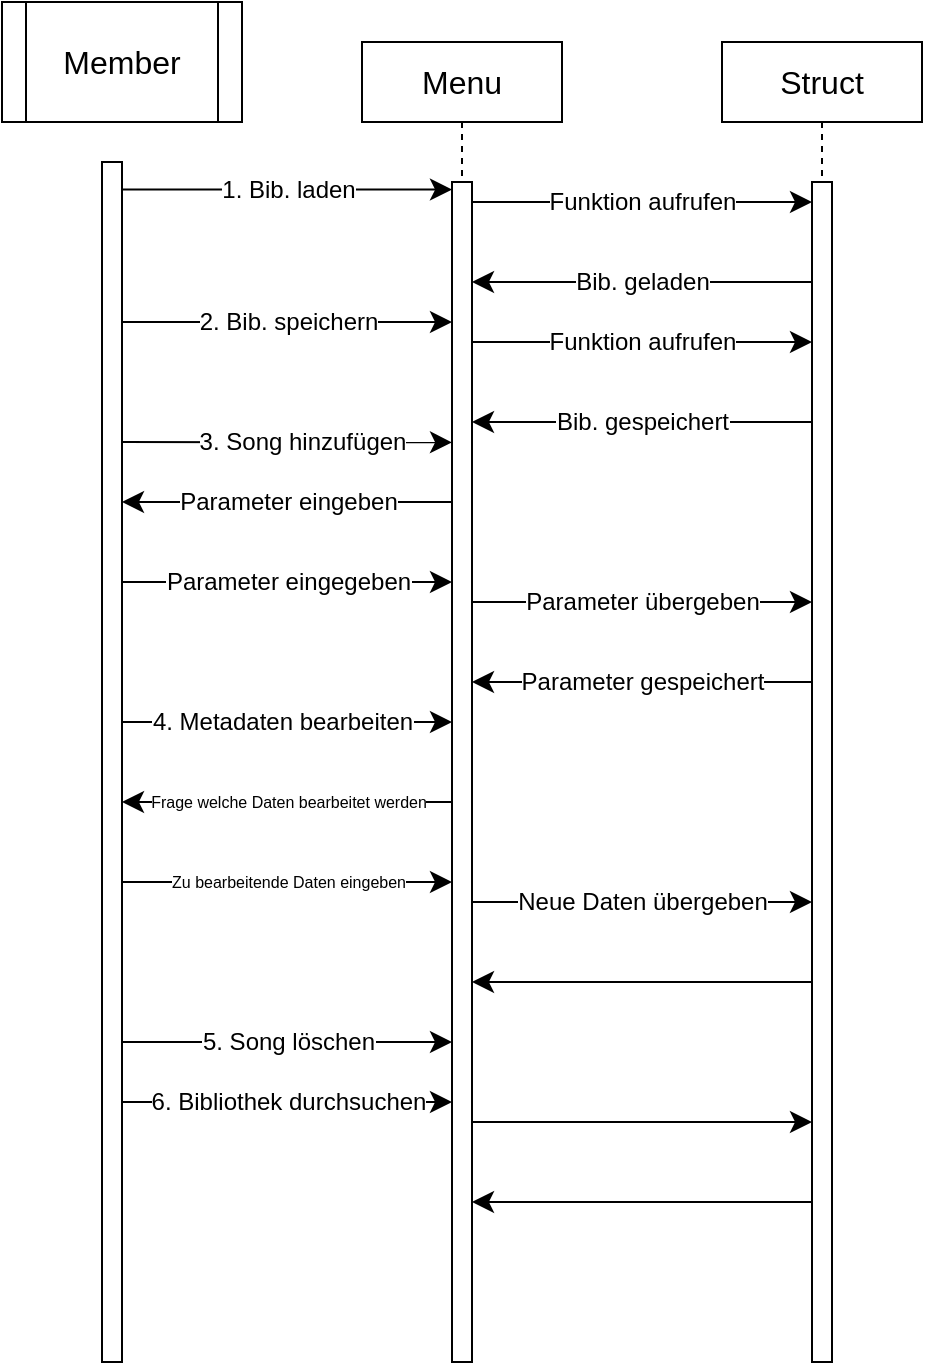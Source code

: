 <mxfile version="22.1.18" type="github">
  <diagram name="Page-1" id="2YBvvXClWsGukQMizWep">
    <mxGraphModel dx="1158" dy="690" grid="1" gridSize="10" guides="1" tooltips="1" connect="1" arrows="1" fold="1" page="1" pageScale="1" pageWidth="850" pageHeight="1100" math="0" shadow="0">
      <root>
        <mxCell id="0" />
        <mxCell id="1" parent="0" />
        <mxCell id="VWB2yuzXGD5sFF1-zxoG-4" value="" style="whiteSpace=wrap;html=1;fontSize=16;" vertex="1" parent="1">
          <mxGeometry x="90" y="100" width="10" height="600" as="geometry" />
        </mxCell>
        <mxCell id="VWB2yuzXGD5sFF1-zxoG-6" value="Member" style="shape=process;whiteSpace=wrap;html=1;backgroundOutline=1;fontSize=16;" vertex="1" parent="1">
          <mxGeometry x="40" y="20" width="120" height="60" as="geometry" />
        </mxCell>
        <mxCell id="VWB2yuzXGD5sFF1-zxoG-11" value="Menu" style="shape=umlLifeline;perimeter=lifelinePerimeter;whiteSpace=wrap;html=1;container=0;dropTarget=0;collapsible=0;recursiveResize=0;outlineConnect=0;portConstraint=eastwest;newEdgeStyle={&quot;edgeStyle&quot;:&quot;elbowEdgeStyle&quot;,&quot;elbow&quot;:&quot;vertical&quot;,&quot;curved&quot;:0,&quot;rounded&quot;:0};fontSize=16;" vertex="1" parent="1">
          <mxGeometry x="220" y="40" width="100" height="660" as="geometry" />
        </mxCell>
        <mxCell id="VWB2yuzXGD5sFF1-zxoG-12" value="" style="html=1;points=[];perimeter=orthogonalPerimeter;outlineConnect=0;targetShapes=umlLifeline;portConstraint=eastwest;newEdgeStyle={&quot;edgeStyle&quot;:&quot;elbowEdgeStyle&quot;,&quot;elbow&quot;:&quot;vertical&quot;,&quot;curved&quot;:0,&quot;rounded&quot;:0};fontSize=16;" vertex="1" parent="VWB2yuzXGD5sFF1-zxoG-11">
          <mxGeometry x="45" y="70" width="10" height="590" as="geometry" />
        </mxCell>
        <mxCell id="VWB2yuzXGD5sFF1-zxoG-15" value="Struct" style="shape=umlLifeline;perimeter=lifelinePerimeter;whiteSpace=wrap;html=1;container=0;dropTarget=0;collapsible=0;recursiveResize=0;outlineConnect=0;portConstraint=eastwest;newEdgeStyle={&quot;edgeStyle&quot;:&quot;elbowEdgeStyle&quot;,&quot;elbow&quot;:&quot;vertical&quot;,&quot;curved&quot;:0,&quot;rounded&quot;:0};fontSize=16;" vertex="1" parent="1">
          <mxGeometry x="400" y="40" width="100" height="660" as="geometry" />
        </mxCell>
        <mxCell id="VWB2yuzXGD5sFF1-zxoG-16" value="" style="html=1;points=[];perimeter=orthogonalPerimeter;outlineConnect=0;targetShapes=umlLifeline;portConstraint=eastwest;newEdgeStyle={&quot;edgeStyle&quot;:&quot;elbowEdgeStyle&quot;,&quot;elbow&quot;:&quot;vertical&quot;,&quot;curved&quot;:0,&quot;rounded&quot;:0};fontSize=16;" vertex="1" parent="VWB2yuzXGD5sFF1-zxoG-15">
          <mxGeometry x="45" y="70" width="10" height="590" as="geometry" />
        </mxCell>
        <mxCell id="VWB2yuzXGD5sFF1-zxoG-22" value="3. Song hinzufügen" style="edgeStyle=none;orthogonalLoop=1;jettySize=auto;html=1;rounded=0;fontSize=12;startSize=8;endSize=8;curved=1;exitX=1;exitY=0.433;exitDx=0;exitDy=0;exitPerimeter=0;" edge="1" parent="1">
          <mxGeometry x="0.091" width="140" relative="1" as="geometry">
            <mxPoint x="100" y="240.0" as="sourcePoint" />
            <mxPoint x="265" y="240.2" as="targetPoint" />
            <Array as="points">
              <mxPoint x="190" y="240" />
            </Array>
            <mxPoint as="offset" />
          </mxGeometry>
        </mxCell>
        <mxCell id="VWB2yuzXGD5sFF1-zxoG-23" value="Funktion aufrufen" style="edgeStyle=none;orthogonalLoop=1;jettySize=auto;html=1;rounded=0;fontSize=12;startSize=8;endSize=8;curved=1;" edge="1" parent="1" source="VWB2yuzXGD5sFF1-zxoG-12" target="VWB2yuzXGD5sFF1-zxoG-16">
          <mxGeometry width="140" relative="1" as="geometry">
            <mxPoint x="280" y="189.75" as="sourcePoint" />
            <mxPoint x="440" y="190" as="targetPoint" />
            <Array as="points">
              <mxPoint x="360" y="190" />
            </Array>
          </mxGeometry>
        </mxCell>
        <mxCell id="VWB2yuzXGD5sFF1-zxoG-24" value="Bib. gespeichert" style="edgeStyle=none;orthogonalLoop=1;jettySize=auto;html=1;rounded=0;fontSize=12;startSize=8;endSize=8;curved=1;" edge="1" parent="1" source="VWB2yuzXGD5sFF1-zxoG-16" target="VWB2yuzXGD5sFF1-zxoG-12">
          <mxGeometry width="140" relative="1" as="geometry">
            <mxPoint x="290" y="210" as="sourcePoint" />
            <mxPoint x="430" y="210" as="targetPoint" />
            <Array as="points">
              <mxPoint x="360" y="230" />
            </Array>
          </mxGeometry>
        </mxCell>
        <mxCell id="VWB2yuzXGD5sFF1-zxoG-25" value="5. Song löschen" style="edgeStyle=none;orthogonalLoop=1;jettySize=auto;html=1;rounded=0;fontSize=12;startSize=8;endSize=8;curved=1;" edge="1" parent="1" target="VWB2yuzXGD5sFF1-zxoG-12">
          <mxGeometry width="140" relative="1" as="geometry">
            <mxPoint x="100" y="540" as="sourcePoint" />
            <mxPoint x="255" y="540.0" as="targetPoint" />
            <Array as="points" />
          </mxGeometry>
        </mxCell>
        <mxCell id="VWB2yuzXGD5sFF1-zxoG-26" value="Parameter eingeben" style="edgeStyle=none;orthogonalLoop=1;jettySize=auto;html=1;rounded=0;fontSize=12;startSize=8;endSize=8;curved=1;entryX=1;entryY=0.267;entryDx=0;entryDy=0;entryPerimeter=0;" edge="1" parent="1">
          <mxGeometry width="140" relative="1" as="geometry">
            <mxPoint x="265" y="270.0" as="sourcePoint" />
            <mxPoint x="100" y="270.0" as="targetPoint" />
            <Array as="points" />
          </mxGeometry>
        </mxCell>
        <mxCell id="VWB2yuzXGD5sFF1-zxoG-27" value="Parameter gespeichert" style="edgeStyle=none;orthogonalLoop=1;jettySize=auto;html=1;rounded=0;fontSize=12;startSize=8;endSize=8;curved=1;" edge="1" parent="1">
          <mxGeometry width="140" relative="1" as="geometry">
            <mxPoint x="445.0" y="360.0" as="sourcePoint" />
            <mxPoint x="275" y="360" as="targetPoint" />
            <Array as="points" />
          </mxGeometry>
        </mxCell>
        <mxCell id="VWB2yuzXGD5sFF1-zxoG-28" value="4. Metadaten bearbeiten" style="edgeStyle=none;orthogonalLoop=1;jettySize=auto;html=1;rounded=0;fontSize=12;startSize=8;endSize=8;curved=1;" edge="1" parent="1">
          <mxGeometry x="-0.03" width="140" relative="1" as="geometry">
            <mxPoint x="100" y="380" as="sourcePoint" />
            <mxPoint x="265" y="380" as="targetPoint" />
            <Array as="points" />
            <mxPoint as="offset" />
          </mxGeometry>
        </mxCell>
        <mxCell id="VWB2yuzXGD5sFF1-zxoG-29" value="2. Bib. speichern" style="edgeStyle=none;orthogonalLoop=1;jettySize=auto;html=1;rounded=0;fontSize=12;startSize=8;endSize=8;curved=1;exitX=1;exitY=0.577;exitDx=0;exitDy=0;exitPerimeter=0;" edge="1" parent="1">
          <mxGeometry width="140" relative="1" as="geometry">
            <mxPoint x="100" y="180" as="sourcePoint" />
            <mxPoint x="265" y="180" as="targetPoint" />
            <Array as="points" />
          </mxGeometry>
        </mxCell>
        <mxCell id="VWB2yuzXGD5sFF1-zxoG-30" value="6. Bibliothek durchsuchen" style="edgeStyle=none;orthogonalLoop=1;jettySize=auto;html=1;rounded=0;fontSize=12;startSize=8;endSize=8;curved=1;exitX=1;exitY=0.577;exitDx=0;exitDy=0;exitPerimeter=0;" edge="1" parent="1">
          <mxGeometry width="140" relative="1" as="geometry">
            <mxPoint x="100" y="570" as="sourcePoint" />
            <mxPoint x="265" y="570" as="targetPoint" />
            <Array as="points" />
          </mxGeometry>
        </mxCell>
        <mxCell id="VWB2yuzXGD5sFF1-zxoG-32" value="Zu bearbeitende Daten eingeben" style="edgeStyle=none;orthogonalLoop=1;jettySize=auto;html=1;rounded=0;fontSize=8;startSize=8;endSize=8;curved=1;" edge="1" parent="1" target="VWB2yuzXGD5sFF1-zxoG-12">
          <mxGeometry width="140" relative="1" as="geometry">
            <mxPoint x="100" y="460" as="sourcePoint" />
            <mxPoint x="250" y="460" as="targetPoint" />
            <Array as="points" />
          </mxGeometry>
        </mxCell>
        <mxCell id="VWB2yuzXGD5sFF1-zxoG-33" value="Frage welche Daten bearbeitet werden" style="edgeStyle=none;orthogonalLoop=1;jettySize=auto;html=1;rounded=0;fontSize=8;startSize=8;endSize=8;curved=1;" edge="1" parent="1" source="VWB2yuzXGD5sFF1-zxoG-12">
          <mxGeometry width="140" relative="1" as="geometry">
            <mxPoint x="250" y="420" as="sourcePoint" />
            <mxPoint x="100" y="420" as="targetPoint" />
            <Array as="points" />
          </mxGeometry>
        </mxCell>
        <mxCell id="VWB2yuzXGD5sFF1-zxoG-35" value="Neue Daten übergeben" style="edgeStyle=none;orthogonalLoop=1;jettySize=auto;html=1;rounded=0;fontSize=12;startSize=8;endSize=8;curved=1;" edge="1" parent="1">
          <mxGeometry width="140" relative="1" as="geometry">
            <mxPoint x="275" y="470" as="sourcePoint" />
            <mxPoint x="445" y="470" as="targetPoint" />
            <Array as="points" />
          </mxGeometry>
        </mxCell>
        <mxCell id="VWB2yuzXGD5sFF1-zxoG-36" value="" style="edgeStyle=none;orthogonalLoop=1;jettySize=auto;html=1;rounded=0;fontSize=12;startSize=8;endSize=8;curved=1;" edge="1" parent="1">
          <mxGeometry width="140" relative="1" as="geometry">
            <mxPoint x="445" y="510" as="sourcePoint" />
            <mxPoint x="275" y="510" as="targetPoint" />
            <Array as="points" />
          </mxGeometry>
        </mxCell>
        <mxCell id="VWB2yuzXGD5sFF1-zxoG-37" value="" style="edgeStyle=none;orthogonalLoop=1;jettySize=auto;html=1;rounded=0;fontSize=12;startSize=8;endSize=8;curved=1;" edge="1" parent="1">
          <mxGeometry width="140" relative="1" as="geometry">
            <mxPoint x="275" y="580" as="sourcePoint" />
            <mxPoint x="445" y="580" as="targetPoint" />
            <Array as="points" />
          </mxGeometry>
        </mxCell>
        <mxCell id="VWB2yuzXGD5sFF1-zxoG-38" value="" style="edgeStyle=none;orthogonalLoop=1;jettySize=auto;html=1;rounded=0;fontSize=12;startSize=8;endSize=8;curved=1;" edge="1" parent="1">
          <mxGeometry width="140" relative="1" as="geometry">
            <mxPoint x="445" y="620" as="sourcePoint" />
            <mxPoint x="275" y="620" as="targetPoint" />
            <Array as="points" />
          </mxGeometry>
        </mxCell>
        <mxCell id="VWB2yuzXGD5sFF1-zxoG-47" value="1. Bib. laden" style="edgeStyle=none;orthogonalLoop=1;jettySize=auto;html=1;rounded=0;fontSize=12;startSize=8;endSize=8;curved=1;exitX=1;exitY=0.023;exitDx=0;exitDy=0;exitPerimeter=0;" edge="1" parent="1" source="VWB2yuzXGD5sFF1-zxoG-4" target="VWB2yuzXGD5sFF1-zxoG-12">
          <mxGeometry width="140" relative="1" as="geometry">
            <mxPoint x="110" y="110" as="sourcePoint" />
            <mxPoint x="250" y="110" as="targetPoint" />
            <Array as="points" />
          </mxGeometry>
        </mxCell>
        <mxCell id="VWB2yuzXGD5sFF1-zxoG-48" value="Funktion aufrufen" style="edgeStyle=none;orthogonalLoop=1;jettySize=auto;html=1;rounded=0;fontSize=12;startSize=8;endSize=8;curved=1;" edge="1" parent="1">
          <mxGeometry width="140" relative="1" as="geometry">
            <mxPoint x="275" y="120" as="sourcePoint" />
            <mxPoint x="445" y="120" as="targetPoint" />
            <Array as="points" />
          </mxGeometry>
        </mxCell>
        <mxCell id="VWB2yuzXGD5sFF1-zxoG-49" value="Bib. geladen" style="edgeStyle=none;orthogonalLoop=1;jettySize=auto;html=1;rounded=0;fontSize=12;startSize=8;endSize=8;curved=1;" edge="1" parent="1">
          <mxGeometry width="140" relative="1" as="geometry">
            <mxPoint x="445" y="160" as="sourcePoint" />
            <mxPoint x="275" y="160" as="targetPoint" />
            <Array as="points" />
          </mxGeometry>
        </mxCell>
        <mxCell id="VWB2yuzXGD5sFF1-zxoG-53" value="Parameter eingegeben" style="edgeStyle=none;orthogonalLoop=1;jettySize=auto;html=1;rounded=0;fontSize=12;startSize=8;endSize=8;curved=1;" edge="1" parent="1" target="VWB2yuzXGD5sFF1-zxoG-12">
          <mxGeometry width="140" relative="1" as="geometry">
            <mxPoint x="100" y="310" as="sourcePoint" />
            <mxPoint x="240" y="310" as="targetPoint" />
            <Array as="points" />
          </mxGeometry>
        </mxCell>
        <mxCell id="VWB2yuzXGD5sFF1-zxoG-54" value="Parameter übergeben" style="edgeStyle=none;orthogonalLoop=1;jettySize=auto;html=1;rounded=0;fontSize=12;startSize=8;endSize=8;curved=1;" edge="1" parent="1">
          <mxGeometry width="140" relative="1" as="geometry">
            <mxPoint x="275" y="320" as="sourcePoint" />
            <mxPoint x="445" y="320" as="targetPoint" />
            <Array as="points" />
          </mxGeometry>
        </mxCell>
      </root>
    </mxGraphModel>
  </diagram>
</mxfile>
